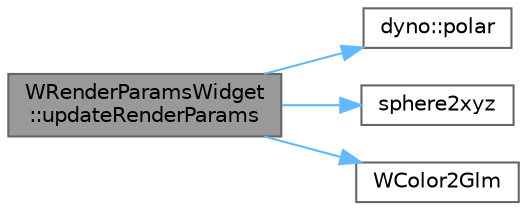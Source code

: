 digraph "WRenderParamsWidget::updateRenderParams"
{
 // LATEX_PDF_SIZE
  bgcolor="transparent";
  edge [fontname=Helvetica,fontsize=10,labelfontname=Helvetica,labelfontsize=10];
  node [fontname=Helvetica,fontsize=10,shape=box,height=0.2,width=0.4];
  rankdir="LR";
  Node1 [id="Node000001",label="WRenderParamsWidget\l::updateRenderParams",height=0.2,width=0.4,color="gray40", fillcolor="grey60", style="filled", fontcolor="black",tooltip=" "];
  Node1 -> Node2 [id="edge1_Node000001_Node000002",color="steelblue1",style="solid",tooltip=" "];
  Node2 [id="Node000002",label="dyno::polar",height=0.2,width=0.4,color="grey40", fillcolor="white", style="filled",URL="$namespacedyno.html#ac5d2551b7bf3e82e743324ebf79c203d",tooltip=" "];
  Node1 -> Node3 [id="edge2_Node000001_Node000003",color="steelblue1",style="solid",tooltip=" "];
  Node3 [id="Node000003",label="sphere2xyz",height=0.2,width=0.4,color="grey40", fillcolor="white", style="filled",URL="$_w_render_params_widget_8cpp.html#ae063f0e8342f32775d44444e69e88f6c",tooltip=" "];
  Node1 -> Node4 [id="edge3_Node000001_Node000004",color="steelblue1",style="solid",tooltip=" "];
  Node4 [id="Node000004",label="WColor2Glm",height=0.2,width=0.4,color="grey40", fillcolor="white", style="filled",URL="$_w_render_params_widget_8cpp.html#ad3e33b03a6c87478231cd6456b160f38",tooltip=" "];
}
